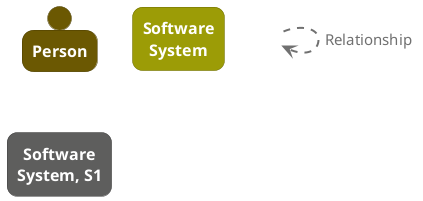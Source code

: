 @startuml
set separator none

skinparam {
  shadowing false
  arrowFontSize 15
  defaultTextAlignment center
  wrapWidth 100
  maxMessageSize 100
}
hide stereotype

skinparam rectangle<<_transparent>> {
  BorderColor transparent
  BackgroundColor transparent
  FontColor transparent
}

skinparam person<<1>> {
  BackgroundColor #6b5802
  FontColor #ffffff
  BorderColor #4a3d01
}
person "==Person" <<1>>

skinparam rectangle<<2>> {
  BackgroundColor #9c9c06
  FontColor #ffffff
  BorderColor #6d6d04
  roundCorner 20
}
rectangle "==Software System" <<2>>

skinparam rectangle<<3>> {
  BackgroundColor #5e5e5d
  FontColor #ffffff
  BorderColor #414141
  roundCorner 20
}
rectangle "==Software System, S1" <<3>>

rectangle "." <<_transparent>> as 4
4 .[#707070,thickness=2].> 4 : "<color:#707070>Relationship"


@enduml